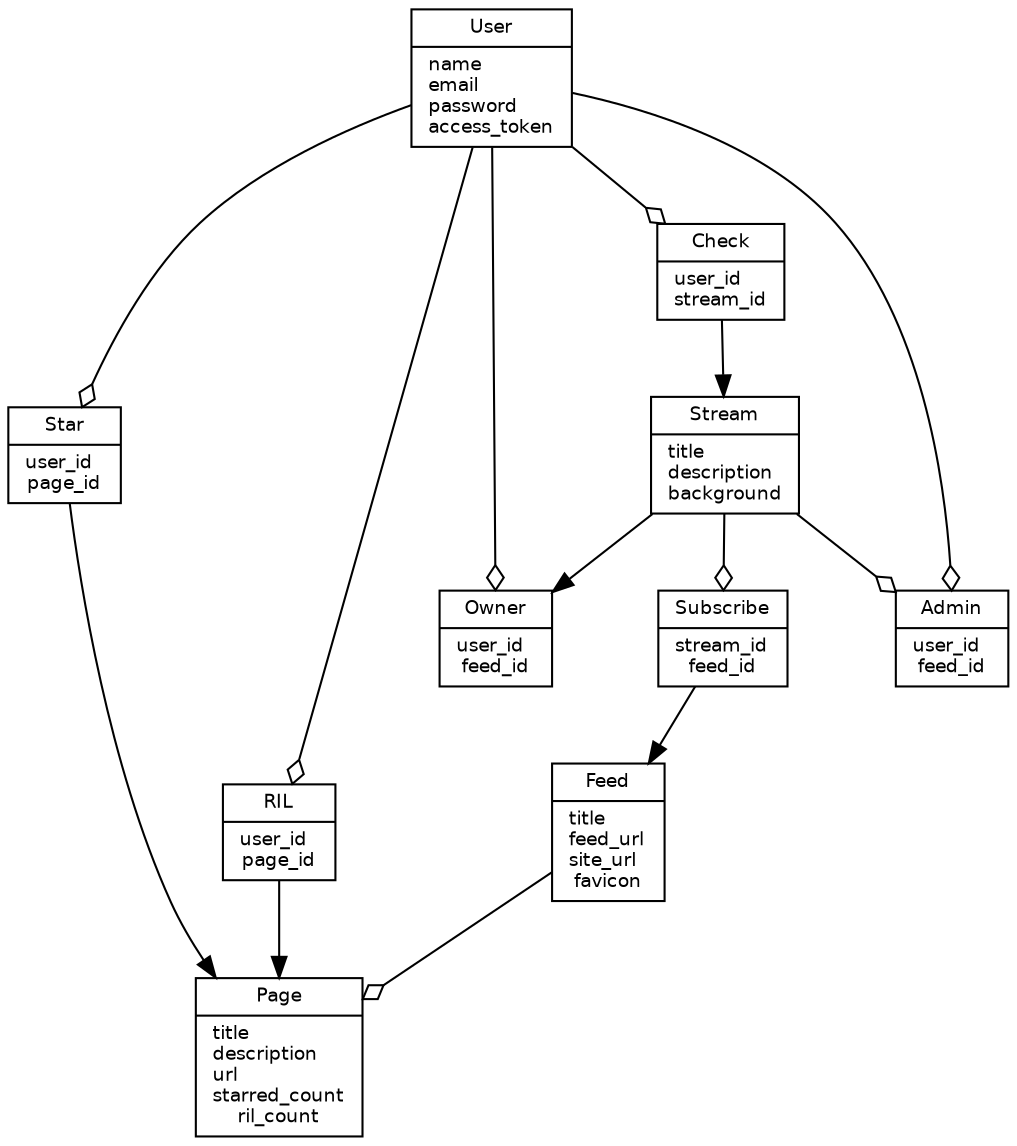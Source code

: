 digraph unific {

  // Dot言語設定
  graph [nodesep = 0.7];
  node [shape = record, height = 0.01,
        fontname = "Helvetica", fontsize = 9];
  edge [arrowtail = onormal, arrowhead = none];

  // モデル
  Stream [label = "{Stream|title\ldescription\lbackground}"];
  Feed   [label = "{Feed|title\lfeed_url\lsite_url\lfavicon}"];
  Page   [label = "{Page|title\ldescription\lurl\lstarred_count\lril_count}"];
  User   [label = "{User|name\lemail\lpassword\laccess_token}"];
  
  //中間モデル
  Star   [label = "{Star|user_id\lpage_id}"]
  RIL    [label = "{RIL|user_id\lpage_id}"]
  Owner  [label = "{Owner|user_id\lfeed_id}"]
  Admin  [label = "{Admin|user_id\lfeed_id}"]
  Check  [label = "{Check|user_id\lstream_id}"]
  Subscribe [label = "{Subscribe|stream_id\lfeed_id}"]
  
  // リレーション

  Stream -> Subscribe[arrowhead=odiamond];
  Subscribe -> Feed[arrowhead=normal];

  Feed -> Page[arrowhead=odiamond];

  Stream -> Owner[arrowhead=normal];
  User   -> Owner[arrowhead=odiamond];

  Stream -> Admin[arrowhead=odiamond];
  User   -> Admin[arrowhead=odiamond];

  Check -> Stream[arrowhead=normal];
  User -> Check[arrowhead=odiamond];

  User -> Star[arrowhead=odiamond];
  Star -> Page[arrowhead=normal];

  User -> RIL[arrowhead=odiamond];
  RIL -> Page[arrowhead=normal];


}